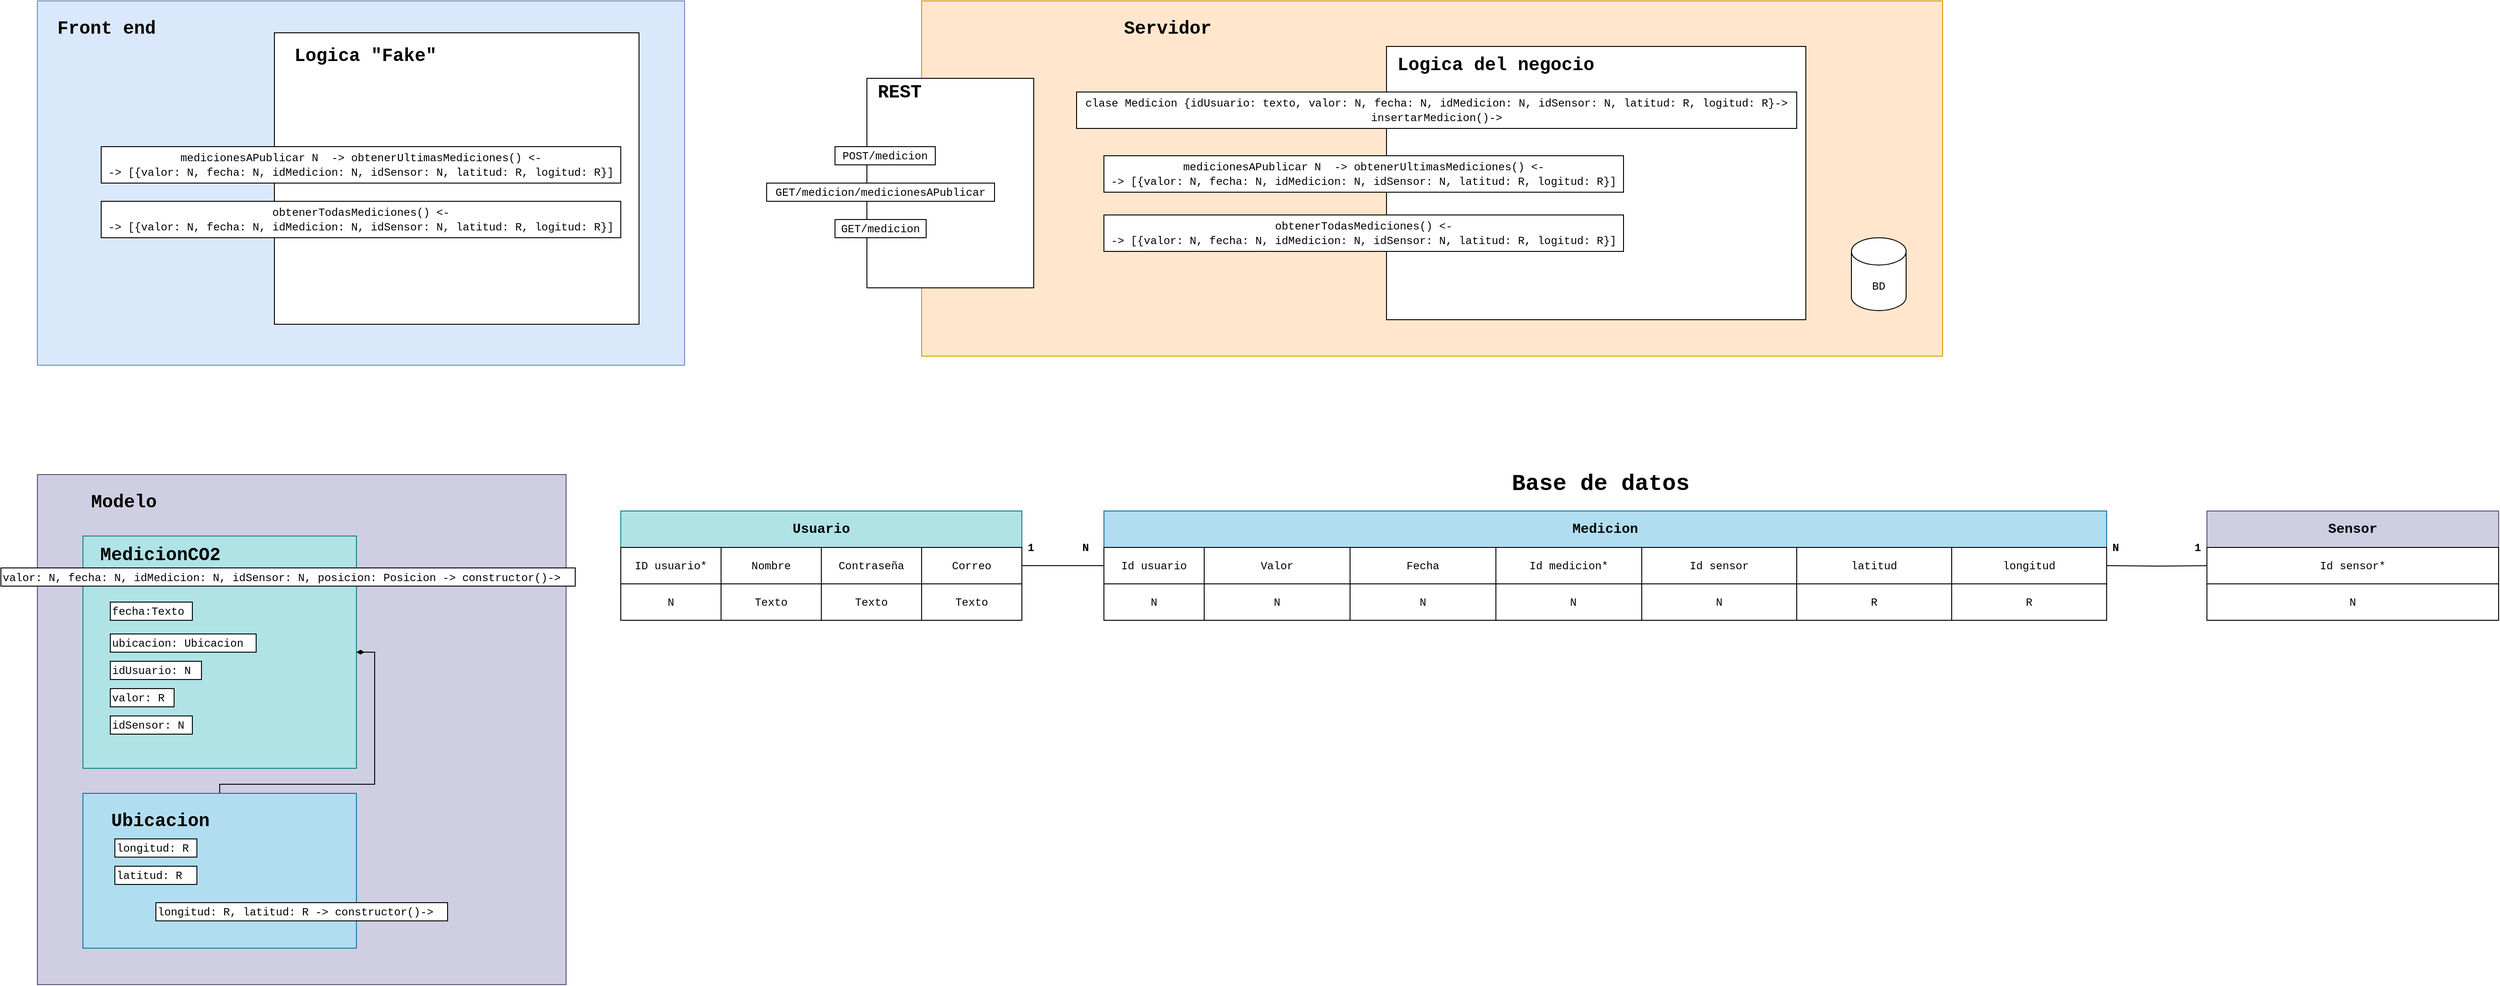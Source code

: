 <mxfile version="15.4.0" type="device"><diagram id="OW5cf0-zSIjtsw88T6Mg" name="Página-1"><mxGraphModel dx="2740" dy="798" grid="1" gridSize="10" guides="1" tooltips="1" connect="1" arrows="1" fold="1" page="1" pageScale="1" pageWidth="827" pageHeight="1169" math="0" shadow="0"><root><mxCell id="0"/><mxCell id="1" parent="0"/><mxCell id="uVt2Xz3lkz9LZpiOyM_X-1" value="" style="rounded=0;whiteSpace=wrap;html=1;fillColor=#ffe6cc;strokeColor=#d79b00;" parent="1" vertex="1"><mxGeometry x="-630" y="80" width="1120" height="390" as="geometry"/></mxCell><mxCell id="uVt2Xz3lkz9LZpiOyM_X-2" value="" style="rounded=0;whiteSpace=wrap;html=1;autosize=1;" parent="1" vertex="1"><mxGeometry x="-120" y="130" width="460" height="300" as="geometry"/></mxCell><mxCell id="uVt2Xz3lkz9LZpiOyM_X-4" value="&lt;font face=&quot;Courier New&quot; style=&quot;font-size: 20px&quot;&gt;&lt;b&gt;Servidor&lt;/b&gt;&lt;/font&gt;" style="text;html=1;strokeColor=none;fillColor=none;align=left;verticalAlign=middle;whiteSpace=wrap;rounded=0;" parent="1" vertex="1"><mxGeometry x="-410" y="100" width="100" height="20" as="geometry"/></mxCell><mxCell id="uVt2Xz3lkz9LZpiOyM_X-5" value="&lt;font face=&quot;Courier New&quot;&gt;BD&lt;/font&gt;" style="shape=cylinder3;whiteSpace=wrap;html=1;boundedLbl=1;backgroundOutline=1;size=15;" parent="1" vertex="1"><mxGeometry x="390" y="340" width="60" height="80" as="geometry"/></mxCell><mxCell id="uVt2Xz3lkz9LZpiOyM_X-12" value="" style="rounded=0;whiteSpace=wrap;html=1;" parent="1" vertex="1"><mxGeometry x="-850" y="640" width="330" height="120" as="geometry"/></mxCell><mxCell id="uVt2Xz3lkz9LZpiOyM_X-13" value="&lt;font face=&quot;Courier New&quot; style=&quot;font-size: 15px&quot;&gt;&lt;b&gt;Usuario&lt;/b&gt;&lt;/font&gt;" style="rounded=0;whiteSpace=wrap;html=1;fillColor=#b0e3e6;strokeColor=#0e8088;" parent="1" vertex="1"><mxGeometry x="-960" y="640" width="440" height="40" as="geometry"/></mxCell><mxCell id="uVt2Xz3lkz9LZpiOyM_X-14" value="&lt;font face=&quot;Courier New&quot;&gt;Correo&lt;/font&gt;" style="rounded=0;whiteSpace=wrap;html=1;" parent="1" vertex="1"><mxGeometry x="-630" y="680" width="110" height="40" as="geometry"/></mxCell><mxCell id="uVt2Xz3lkz9LZpiOyM_X-15" value="&lt;font face=&quot;Courier New&quot;&gt;Contraseña&lt;/font&gt;" style="rounded=0;whiteSpace=wrap;html=1;" parent="1" vertex="1"><mxGeometry x="-740" y="680" width="110" height="40" as="geometry"/></mxCell><mxCell id="uVt2Xz3lkz9LZpiOyM_X-16" value="&lt;font face=&quot;Courier New&quot;&gt;Nombre&lt;/font&gt;" style="rounded=0;whiteSpace=wrap;html=1;" parent="1" vertex="1"><mxGeometry x="-850" y="680" width="110" height="40" as="geometry"/></mxCell><mxCell id="uVt2Xz3lkz9LZpiOyM_X-17" value="" style="rounded=0;whiteSpace=wrap;html=1;" parent="1" vertex="1"><mxGeometry x="780" y="640" width="320" height="120" as="geometry"/></mxCell><mxCell id="uVt2Xz3lkz9LZpiOyM_X-18" value="&lt;font face=&quot;Courier New&quot; style=&quot;font-size: 15px&quot;&gt;&lt;b&gt;Sensor&lt;/b&gt;&lt;/font&gt;" style="rounded=0;whiteSpace=wrap;html=1;fillColor=#d0cee2;strokeColor=#56517e;" parent="1" vertex="1"><mxGeometry x="780" y="640" width="320" height="40" as="geometry"/></mxCell><mxCell id="uVt2Xz3lkz9LZpiOyM_X-23" value="&lt;font style=&quot;font-size: 15px&quot; face=&quot;Courier New&quot;&gt;&lt;b&gt;Medicion&lt;/b&gt;&lt;/font&gt;" style="rounded=0;whiteSpace=wrap;html=1;fillColor=#b1ddf0;strokeColor=#10739e;" parent="1" vertex="1"><mxGeometry x="-430" y="640" width="1100" height="40" as="geometry"/></mxCell><mxCell id="uVt2Xz3lkz9LZpiOyM_X-24" value="&lt;font face=&quot;Courier New&quot;&gt;Valor&lt;/font&gt;" style="rounded=0;whiteSpace=wrap;html=1;" parent="1" vertex="1"><mxGeometry x="-320" y="680" width="160" height="40" as="geometry"/></mxCell><mxCell id="uVt2Xz3lkz9LZpiOyM_X-25" value="&lt;span style=&quot;font-family: &amp;#34;courier new&amp;#34;&quot;&gt;Id sensor&lt;/span&gt;" style="rounded=0;whiteSpace=wrap;html=1;" parent="1" vertex="1"><mxGeometry x="160" y="680" width="170" height="40" as="geometry"/></mxCell><mxCell id="uVt2Xz3lkz9LZpiOyM_X-28" value="&lt;font face=&quot;Courier New&quot;&gt;Id sensor&lt;/font&gt;&lt;span style=&quot;font-family: &amp;#34;courier new&amp;#34;&quot;&gt;*&lt;/span&gt;" style="rounded=0;whiteSpace=wrap;html=1;" parent="1" vertex="1"><mxGeometry x="780" y="680" width="320" height="40" as="geometry"/></mxCell><mxCell id="uVt2Xz3lkz9LZpiOyM_X-29" value="&lt;font face=&quot;Courier New&quot;&gt;Texto&lt;/font&gt;" style="rounded=0;whiteSpace=wrap;html=1;" parent="1" vertex="1"><mxGeometry x="-850" y="720" width="110" height="40" as="geometry"/></mxCell><mxCell id="uVt2Xz3lkz9LZpiOyM_X-30" value="&lt;font face=&quot;Courier New&quot;&gt;Texto&lt;/font&gt;" style="rounded=0;whiteSpace=wrap;html=1;" parent="1" vertex="1"><mxGeometry x="-740" y="720" width="110" height="40" as="geometry"/></mxCell><mxCell id="uVt2Xz3lkz9LZpiOyM_X-31" value="&lt;font face=&quot;Courier New&quot;&gt;Texto&lt;/font&gt;" style="rounded=0;whiteSpace=wrap;html=1;" parent="1" vertex="1"><mxGeometry x="-630" y="720" width="110" height="40" as="geometry"/></mxCell><mxCell id="uVt2Xz3lkz9LZpiOyM_X-33" value="&lt;font face=&quot;Courier New&quot;&gt;N&lt;/font&gt;" style="rounded=0;whiteSpace=wrap;html=1;" parent="1" vertex="1"><mxGeometry x="780" y="720" width="320" height="40" as="geometry"/></mxCell><mxCell id="uVt2Xz3lkz9LZpiOyM_X-34" value="&lt;font face=&quot;Courier New&quot;&gt;N&lt;/font&gt;" style="rounded=0;whiteSpace=wrap;html=1;" parent="1" vertex="1"><mxGeometry x="-320" y="720" width="160" height="40" as="geometry"/></mxCell><mxCell id="uVt2Xz3lkz9LZpiOyM_X-35" value="&lt;font face=&quot;Courier New&quot;&gt;N&lt;/font&gt;" style="rounded=0;whiteSpace=wrap;html=1;" parent="1" vertex="1"><mxGeometry y="720" width="170" height="40" as="geometry"/></mxCell><mxCell id="uVt2Xz3lkz9LZpiOyM_X-39" value="&lt;font face=&quot;Courier New&quot;&gt;Fecha&lt;/font&gt;" style="rounded=0;whiteSpace=wrap;html=1;" parent="1" vertex="1"><mxGeometry x="-160" y="680" width="160" height="40" as="geometry"/></mxCell><mxCell id="uVt2Xz3lkz9LZpiOyM_X-40" value="&lt;font face=&quot;Courier New&quot;&gt;N&lt;/font&gt;" style="rounded=0;whiteSpace=wrap;html=1;" parent="1" vertex="1"><mxGeometry x="-160" y="720" width="160" height="40" as="geometry"/></mxCell><mxCell id="B37-67LGROSKKmoNiBBY-6" style="edgeStyle=orthogonalEdgeStyle;rounded=0;orthogonalLoop=1;jettySize=auto;html=1;exitX=0;exitY=0.5;exitDx=0;exitDy=0;entryX=1;entryY=0.5;entryDx=0;entryDy=0;endArrow=none;endFill=0;" parent="1" source="uVt2Xz3lkz9LZpiOyM_X-42" target="uVt2Xz3lkz9LZpiOyM_X-14" edge="1"><mxGeometry relative="1" as="geometry"/></mxCell><mxCell id="uVt2Xz3lkz9LZpiOyM_X-42" value="&lt;span style=&quot;font-family: &amp;#34;courier new&amp;#34;&quot;&gt;Id usuario&lt;/span&gt;" style="rounded=0;whiteSpace=wrap;html=1;" parent="1" vertex="1"><mxGeometry x="-430" y="680" width="110" height="40" as="geometry"/></mxCell><mxCell id="uVt2Xz3lkz9LZpiOyM_X-43" value="&lt;font face=&quot;Courier New&quot;&gt;N&lt;/font&gt;" style="rounded=0;whiteSpace=wrap;html=1;" parent="1" vertex="1"><mxGeometry x="-430" y="720" width="110" height="40" as="geometry"/></mxCell><mxCell id="uVt2Xz3lkz9LZpiOyM_X-51" value="&lt;font face=&quot;Courier New&quot;&gt;&lt;b&gt;1&lt;/b&gt;&lt;/font&gt;" style="text;html=1;strokeColor=none;fillColor=none;align=center;verticalAlign=middle;whiteSpace=wrap;rounded=0;" parent="1" vertex="1"><mxGeometry x="-520" y="670" width="20" height="20" as="geometry"/></mxCell><mxCell id="uVt2Xz3lkz9LZpiOyM_X-52" value="&lt;font face=&quot;Courier New&quot;&gt;&lt;b&gt;N&lt;/b&gt;&lt;/font&gt;" style="text;html=1;strokeColor=none;fillColor=none;align=center;verticalAlign=middle;whiteSpace=wrap;rounded=0;" parent="1" vertex="1"><mxGeometry x="-460" y="670" width="20" height="20" as="geometry"/></mxCell><mxCell id="uVt2Xz3lkz9LZpiOyM_X-54" value="&lt;font face=&quot;Courier New&quot;&gt;&lt;b&gt;1&lt;/b&gt;&lt;/font&gt;" style="text;html=1;strokeColor=none;fillColor=none;align=center;verticalAlign=middle;whiteSpace=wrap;rounded=0;" parent="1" vertex="1"><mxGeometry x="760" y="670" width="20" height="20" as="geometry"/></mxCell><mxCell id="uVt2Xz3lkz9LZpiOyM_X-55" value="&lt;font face=&quot;Courier New&quot;&gt;&lt;b&gt;N&lt;/b&gt;&lt;/font&gt;" style="text;html=1;strokeColor=none;fillColor=none;align=center;verticalAlign=middle;whiteSpace=wrap;rounded=0;" parent="1" vertex="1"><mxGeometry x="670" y="670" width="20" height="20" as="geometry"/></mxCell><mxCell id="uVt2Xz3lkz9LZpiOyM_X-56" value="&lt;font face=&quot;courier new&quot;&gt;Id medicion&lt;/font&gt;&lt;span style=&quot;font-family: &amp;#34;courier new&amp;#34;&quot;&gt;*&lt;/span&gt;&lt;font face=&quot;courier new&quot;&gt;&lt;br&gt;&lt;/font&gt;" style="rounded=0;whiteSpace=wrap;html=1;" parent="1" vertex="1"><mxGeometry y="680" width="160" height="40" as="geometry"/></mxCell><mxCell id="uVt2Xz3lkz9LZpiOyM_X-58" value="&lt;font face=&quot;Courier New&quot;&gt;N&lt;/font&gt;" style="rounded=0;whiteSpace=wrap;html=1;" parent="1" vertex="1"><mxGeometry x="160" y="720" width="170" height="40" as="geometry"/></mxCell><mxCell id="uVt2Xz3lkz9LZpiOyM_X-60" value="&lt;font face=&quot;Courier New&quot;&gt;&lt;span style=&quot;font-size: 25px&quot;&gt;&lt;b&gt;Base de datos&lt;/b&gt;&lt;/span&gt;&lt;/font&gt;" style="text;html=1;strokeColor=none;fillColor=none;align=center;verticalAlign=middle;whiteSpace=wrap;rounded=0;" parent="1" vertex="1"><mxGeometry y="600" width="230" height="20" as="geometry"/></mxCell><mxCell id="uVt2Xz3lkz9LZpiOyM_X-61" value="&lt;font face=&quot;Courier New&quot;&gt;&lt;span style=&quot;font-size: 20px&quot;&gt;&lt;b&gt;Logica del negocio&lt;/b&gt;&lt;/span&gt;&lt;/font&gt;" style="text;html=1;strokeColor=none;fillColor=none;align=left;verticalAlign=middle;whiteSpace=wrap;rounded=0;" parent="1" vertex="1"><mxGeometry x="-110" y="140" width="240" height="20" as="geometry"/></mxCell><mxCell id="XIOtfp6YOzQTgzxLK5Xe-2" value="&lt;font face=&quot;Courier New&quot;&gt;clase Medicion {idUsuario: texto, valor: N, fecha: N, idMedicion: N, idSensor: N, latitud: R, logitud: R}-&amp;gt;&lt;br&gt;insertarMedicion()-&amp;gt;&lt;/font&gt;" style="rounded=0;whiteSpace=wrap;html=1;autosize=1;" parent="1" vertex="1"><mxGeometry x="-460" y="180" width="790" height="40" as="geometry"/></mxCell><mxCell id="XIOtfp6YOzQTgzxLK5Xe-4" value="&lt;span style=&quot;font-family: &amp;#34;courier new&amp;#34;&quot;&gt;medicionesAPublicar N&lt;/span&gt;&lt;font face=&quot;Courier New&quot;&gt;&amp;nbsp; -&amp;gt; obtenerUltimasMediciones() &amp;lt;-&lt;br&gt;-&amp;gt; [{valor: N, fecha: N, idMedicion: N, idSensor: N&lt;/font&gt;&lt;span style=&quot;font-family: &amp;#34;courier new&amp;#34;&quot;&gt;, latitud: R, logitud: R&lt;/span&gt;&lt;font face=&quot;Courier New&quot;&gt;}]&lt;/font&gt;&lt;span style=&quot;font-family: &amp;#34;courier new&amp;#34;&quot;&gt;&lt;br&gt;&lt;/span&gt;" style="rounded=0;whiteSpace=wrap;html=1;autosize=1;" parent="1" vertex="1"><mxGeometry x="-430" y="250" width="570" height="40" as="geometry"/></mxCell><mxCell id="XIOtfp6YOzQTgzxLK5Xe-6" value="" style="rounded=0;whiteSpace=wrap;html=1;" parent="1" vertex="1"><mxGeometry x="-690" y="165" width="183" height="230" as="geometry"/></mxCell><mxCell id="XIOtfp6YOzQTgzxLK5Xe-7" value="&lt;font face=&quot;Courier New&quot;&gt;&lt;span style=&quot;font-size: 20px&quot;&gt;&lt;b&gt;REST&lt;/b&gt;&lt;/span&gt;&lt;/font&gt;" style="text;html=1;strokeColor=none;fillColor=none;align=left;verticalAlign=middle;whiteSpace=wrap;rounded=0;" parent="1" vertex="1"><mxGeometry x="-680" y="170" width="100" height="20" as="geometry"/></mxCell><mxCell id="XIOtfp6YOzQTgzxLK5Xe-8" value="&lt;font face=&quot;Courier New&quot;&gt;POST/medicion&lt;/font&gt;" style="rounded=0;whiteSpace=wrap;html=1;autosize=1;" parent="1" vertex="1"><mxGeometry x="-725" y="240" width="110" height="20" as="geometry"/></mxCell><mxCell id="XIOtfp6YOzQTgzxLK5Xe-10" value="&lt;font face=&quot;Courier New&quot;&gt;GET/medicion/medicionesAPublicar&lt;/font&gt;" style="rounded=0;whiteSpace=wrap;html=1;autosize=1;" parent="1" vertex="1"><mxGeometry x="-800" y="280" width="250" height="20" as="geometry"/></mxCell><mxCell id="XIOtfp6YOzQTgzxLK5Xe-27" value="" style="rounded=0;whiteSpace=wrap;html=1;fillColor=#dae8fc;strokeColor=#6c8ebf;" parent="1" vertex="1"><mxGeometry x="-1600" y="80" width="710" height="400" as="geometry"/></mxCell><mxCell id="XIOtfp6YOzQTgzxLK5Xe-28" value="" style="rounded=0;whiteSpace=wrap;html=1;" parent="1" vertex="1"><mxGeometry x="-1340" y="115" width="400" height="320" as="geometry"/></mxCell><mxCell id="XIOtfp6YOzQTgzxLK5Xe-29" value="&lt;font face=&quot;Courier New&quot;&gt;&lt;span style=&quot;font-size: 20px&quot;&gt;&lt;b&gt;Logica &quot;Fake&quot;&lt;/b&gt;&lt;/span&gt;&lt;/font&gt;" style="text;html=1;strokeColor=none;fillColor=none;align=left;verticalAlign=middle;whiteSpace=wrap;rounded=0;" parent="1" vertex="1"><mxGeometry x="-1320" y="130" width="170" height="20" as="geometry"/></mxCell><mxCell id="XIOtfp6YOzQTgzxLK5Xe-31" value="&lt;font face=&quot;Courier New&quot;&gt;&lt;span style=&quot;font-size: 20px&quot;&gt;&lt;b&gt;Front end&lt;/b&gt;&lt;/span&gt;&lt;/font&gt;" style="text;html=1;strokeColor=none;fillColor=none;align=left;verticalAlign=middle;whiteSpace=wrap;rounded=0;" parent="1" vertex="1"><mxGeometry x="-1580" y="100" width="170" height="20" as="geometry"/></mxCell><mxCell id="B37-67LGROSKKmoNiBBY-1" value="&lt;font face=&quot;Courier New&quot;&gt;ID usuario*&lt;/font&gt;" style="rounded=0;whiteSpace=wrap;html=1;" parent="1" vertex="1"><mxGeometry x="-960" y="680" width="110" height="40" as="geometry"/></mxCell><mxCell id="B37-67LGROSKKmoNiBBY-2" value="&lt;font face=&quot;Courier New&quot;&gt;N&lt;/font&gt;" style="rounded=0;whiteSpace=wrap;html=1;" parent="1" vertex="1"><mxGeometry x="-960" y="720" width="110" height="40" as="geometry"/></mxCell><mxCell id="B37-67LGROSKKmoNiBBY-7" value="&lt;font face=&quot;Courier New&quot;&gt;latitud&lt;/font&gt;" style="rounded=0;whiteSpace=wrap;html=1;" parent="1" vertex="1"><mxGeometry x="330" y="680" width="170" height="40" as="geometry"/></mxCell><mxCell id="B37-67LGROSKKmoNiBBY-8" value="&lt;font face=&quot;Courier New&quot;&gt;R&lt;/font&gt;" style="rounded=0;whiteSpace=wrap;html=1;" parent="1" vertex="1"><mxGeometry x="330" y="720" width="170" height="40" as="geometry"/></mxCell><mxCell id="B37-67LGROSKKmoNiBBY-11" style="edgeStyle=orthogonalEdgeStyle;rounded=0;orthogonalLoop=1;jettySize=auto;html=1;exitX=1;exitY=0.5;exitDx=0;exitDy=0;entryX=0;entryY=0.5;entryDx=0;entryDy=0;endArrow=none;endFill=0;" parent="1" target="uVt2Xz3lkz9LZpiOyM_X-28" edge="1"><mxGeometry relative="1" as="geometry"><mxPoint x="670" y="700" as="sourcePoint"/></mxGeometry></mxCell><mxCell id="B37-67LGROSKKmoNiBBY-9" value="&lt;font face=&quot;Courier New&quot;&gt;longitud&lt;/font&gt;" style="rounded=0;whiteSpace=wrap;html=1;" parent="1" vertex="1"><mxGeometry x="500" y="680" width="170" height="40" as="geometry"/></mxCell><mxCell id="B37-67LGROSKKmoNiBBY-10" value="&lt;font face=&quot;Courier New&quot;&gt;R&lt;/font&gt;" style="rounded=0;whiteSpace=wrap;html=1;" parent="1" vertex="1"><mxGeometry x="500" y="720" width="170" height="40" as="geometry"/></mxCell><mxCell id="WvqkDbk0sibIvvrIBL3w-1" value="" style="rounded=0;whiteSpace=wrap;html=1;fillColor=#d0cee2;strokeColor=#56517e;" parent="1" vertex="1"><mxGeometry x="-1600" y="600" width="580" height="560" as="geometry"/></mxCell><mxCell id="WvqkDbk0sibIvvrIBL3w-2" value="&lt;font face=&quot;Courier New&quot;&gt;&lt;span style=&quot;font-size: 20px&quot;&gt;&lt;b&gt;Modelo&lt;/b&gt;&lt;/span&gt;&lt;/font&gt;" style="text;html=1;strokeColor=none;fillColor=none;align=center;verticalAlign=middle;whiteSpace=wrap;rounded=0;" parent="1" vertex="1"><mxGeometry x="-1580" y="620" width="150" height="20" as="geometry"/></mxCell><mxCell id="WvqkDbk0sibIvvrIBL3w-18" value="" style="rounded=0;whiteSpace=wrap;html=1;fillColor=#b0e3e6;strokeColor=#0e8088;" parent="1" vertex="1"><mxGeometry x="-1550" y="667.5" width="300" height="255" as="geometry"/></mxCell><mxCell id="WvqkDbk0sibIvvrIBL3w-19" value="&lt;font face=&quot;Courier New&quot;&gt;&lt;span style=&quot;font-size: 20px&quot;&gt;&lt;b&gt;MedicionCO2&lt;/b&gt;&lt;/span&gt;&lt;/font&gt;" style="text;html=1;strokeColor=none;fillColor=none;align=center;verticalAlign=middle;whiteSpace=wrap;rounded=0;" parent="1" vertex="1"><mxGeometry x="-1540" y="677.5" width="150" height="20" as="geometry"/></mxCell><mxCell id="WvqkDbk0sibIvvrIBL3w-20" value="&lt;font face=&quot;Courier New&quot;&gt;fecha:Texto&lt;/font&gt;" style="rounded=0;whiteSpace=wrap;html=1;autosize=1;align=left;" parent="1" vertex="1"><mxGeometry x="-1520" y="740" width="90" height="20" as="geometry"/></mxCell><mxCell id="WvqkDbk0sibIvvrIBL3w-21" value="&lt;font face=&quot;Courier New&quot;&gt;ubicacion: Ubicacion&lt;/font&gt;" style="rounded=0;whiteSpace=wrap;html=1;autosize=1;align=left;" parent="1" vertex="1"><mxGeometry x="-1520" y="775" width="160" height="20" as="geometry"/></mxCell><mxCell id="WvqkDbk0sibIvvrIBL3w-22" value="&lt;font face=&quot;Courier New&quot;&gt;idUsuario: N&lt;/font&gt;" style="rounded=0;whiteSpace=wrap;html=1;autosize=1;align=left;" parent="1" vertex="1"><mxGeometry x="-1520" y="805" width="100" height="20" as="geometry"/></mxCell><mxCell id="WvqkDbk0sibIvvrIBL3w-23" value="&lt;font face=&quot;Courier New&quot;&gt;valor: R&lt;/font&gt;" style="rounded=0;whiteSpace=wrap;html=1;autosize=1;align=left;" parent="1" vertex="1"><mxGeometry x="-1520" y="835" width="70" height="20" as="geometry"/></mxCell><mxCell id="WvqkDbk0sibIvvrIBL3w-24" value="&lt;font face=&quot;Courier New&quot;&gt;idSensor: N&lt;/font&gt;" style="rounded=0;whiteSpace=wrap;html=1;autosize=1;align=left;" parent="1" vertex="1"><mxGeometry x="-1520" y="865" width="90" height="20" as="geometry"/></mxCell><mxCell id="WvqkDbk0sibIvvrIBL3w-25" value="&lt;font face=&quot;Courier New&quot;&gt;valor: N, fecha: N, idMedicion: N, idSensor: N, posicion: Posicion -&lt;/font&gt;&lt;span style=&quot;font-family: &amp;#34;courier new&amp;#34;&quot;&gt;&amp;gt; constructor()-&amp;gt;&lt;/span&gt;" style="rounded=0;whiteSpace=wrap;html=1;autosize=1;align=left;" parent="1" vertex="1"><mxGeometry x="-1640" y="702.5" width="630" height="20" as="geometry"/></mxCell><mxCell id="jrvy3Z6Hy-Kmrw1nfuyJ-1" style="edgeStyle=orthogonalEdgeStyle;rounded=0;orthogonalLoop=1;jettySize=auto;html=1;exitX=0.5;exitY=0;exitDx=0;exitDy=0;entryX=1;entryY=0.5;entryDx=0;entryDy=0;endArrow=diamondThin;endFill=1;" parent="1" source="WvqkDbk0sibIvvrIBL3w-26" target="WvqkDbk0sibIvvrIBL3w-18" edge="1"><mxGeometry relative="1" as="geometry"><Array as="points"><mxPoint x="-1400" y="940"/><mxPoint x="-1230" y="940"/><mxPoint x="-1230" y="795"/></Array></mxGeometry></mxCell><mxCell id="WvqkDbk0sibIvvrIBL3w-26" value="" style="rounded=0;whiteSpace=wrap;html=1;fillColor=#b1ddf0;strokeColor=#10739e;" parent="1" vertex="1"><mxGeometry x="-1550" y="950" width="300" height="170" as="geometry"/></mxCell><mxCell id="WvqkDbk0sibIvvrIBL3w-27" value="&lt;span style=&quot;font-family: &amp;#34;courier new&amp;#34; ; text-align: left&quot;&gt;&lt;font style=&quot;font-size: 20px&quot;&gt;&lt;b&gt;Ubicacion&lt;/b&gt;&lt;/font&gt;&lt;/span&gt;" style="text;html=1;strokeColor=none;fillColor=none;align=center;verticalAlign=middle;whiteSpace=wrap;rounded=0;" parent="1" vertex="1"><mxGeometry x="-1540" y="970" width="150" height="20" as="geometry"/></mxCell><mxCell id="WvqkDbk0sibIvvrIBL3w-28" value="&lt;font face=&quot;Courier New&quot;&gt;longitud: R&lt;/font&gt;" style="rounded=0;whiteSpace=wrap;html=1;autosize=1;align=left;" parent="1" vertex="1"><mxGeometry x="-1515" y="1000" width="90" height="20" as="geometry"/></mxCell><mxCell id="WvqkDbk0sibIvvrIBL3w-29" value="&lt;font face=&quot;Courier New&quot;&gt;latitud: R&lt;/font&gt;" style="rounded=0;whiteSpace=wrap;html=1;autosize=1;align=left;" parent="1" vertex="1"><mxGeometry x="-1515" y="1030" width="90" height="20" as="geometry"/></mxCell><mxCell id="WvqkDbk0sibIvvrIBL3w-30" value="&lt;span style=&quot;font-family: &amp;#34;courier new&amp;#34;&quot;&gt;longitud: R,&amp;nbsp;&lt;/span&gt;&lt;font face=&quot;Courier New&quot;&gt;latitud: R -&amp;gt; constructor()-&amp;gt;&lt;/font&gt;" style="rounded=0;whiteSpace=wrap;html=1;autosize=1;align=left;" parent="1" vertex="1"><mxGeometry x="-1470" y="1070" width="320" height="20" as="geometry"/></mxCell><mxCell id="SL3G4Wk6IqodikmaFNI4-1" value="&lt;font face=&quot;Courier New&quot;&gt;obtenerTodasMediciones() &amp;lt;-&lt;br&gt;-&amp;gt; [{valor: N, fecha: N, idMedicion: N, idSensor: N&lt;/font&gt;&lt;span style=&quot;font-family: &amp;#34;courier new&amp;#34;&quot;&gt;, latitud: R, logitud: R&lt;/span&gt;&lt;font face=&quot;Courier New&quot;&gt;}]&lt;/font&gt;&lt;span style=&quot;font-family: &amp;#34;courier new&amp;#34;&quot;&gt;&lt;br&gt;&lt;/span&gt;" style="rounded=0;whiteSpace=wrap;html=1;autosize=1;" parent="1" vertex="1"><mxGeometry x="-430" y="315" width="570" height="40" as="geometry"/></mxCell><mxCell id="SL3G4Wk6IqodikmaFNI4-2" value="&lt;font face=&quot;Courier New&quot;&gt;GET/medicion&lt;/font&gt;" style="rounded=0;whiteSpace=wrap;html=1;autosize=1;" parent="1" vertex="1"><mxGeometry x="-725" y="320" width="100" height="20" as="geometry"/></mxCell><mxCell id="SL3G4Wk6IqodikmaFNI4-4" value="&lt;span style=&quot;font-family: &amp;#34;courier new&amp;#34;&quot;&gt;medicionesAPublicar N&lt;/span&gt;&lt;font face=&quot;Courier New&quot;&gt;&amp;nbsp; -&amp;gt; obtenerUltimasMediciones() &amp;lt;-&lt;br&gt;-&amp;gt; [{valor: N, fecha: N, idMedicion: N, idSensor: N&lt;/font&gt;&lt;span style=&quot;font-family: &amp;#34;courier new&amp;#34;&quot;&gt;, latitud: R, logitud: R&lt;/span&gt;&lt;font face=&quot;Courier New&quot;&gt;}]&lt;/font&gt;&lt;span style=&quot;font-family: &amp;#34;courier new&amp;#34;&quot;&gt;&lt;br&gt;&lt;/span&gt;" style="rounded=0;whiteSpace=wrap;html=1;autosize=1;" parent="1" vertex="1"><mxGeometry x="-1530" y="240" width="570" height="40" as="geometry"/></mxCell><mxCell id="SL3G4Wk6IqodikmaFNI4-5" value="&lt;font face=&quot;Courier New&quot;&gt;obtenerTodasMediciones() &amp;lt;-&lt;br&gt;-&amp;gt; [{valor: N, fecha: N, idMedicion: N, idSensor: N&lt;/font&gt;&lt;span style=&quot;font-family: &amp;#34;courier new&amp;#34;&quot;&gt;, latitud: R, logitud: R&lt;/span&gt;&lt;font face=&quot;Courier New&quot;&gt;}]&lt;/font&gt;&lt;span style=&quot;font-family: &amp;#34;courier new&amp;#34;&quot;&gt;&lt;br&gt;&lt;/span&gt;" style="rounded=0;whiteSpace=wrap;html=1;autosize=1;" parent="1" vertex="1"><mxGeometry x="-1530" y="300" width="570" height="40" as="geometry"/></mxCell></root></mxGraphModel></diagram></mxfile>